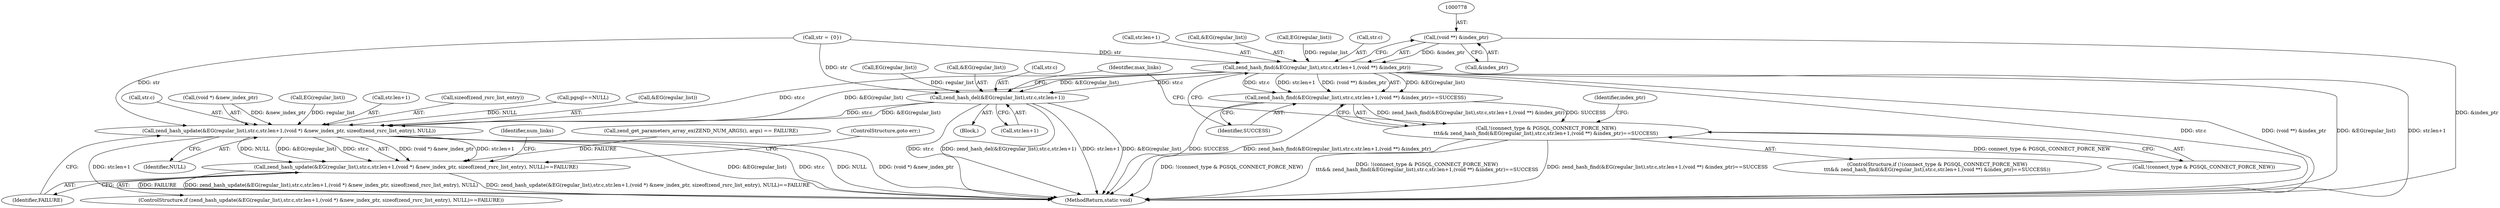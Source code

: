 digraph "0_php_4435b9142ff9813845d5c97ab29a5d637bedb257_5@pointer" {
"1000777" [label="(Call,(void **) &index_ptr)"];
"1000765" [label="(Call,zend_hash_find(&EG(regular_list),str.c,str.len+1,(void **) &index_ptr))"];
"1000764" [label="(Call,zend_hash_find(&EG(regular_list),str.c,str.len+1,(void **) &index_ptr)==SUCCESS)"];
"1000759" [label="(Call,!(connect_type & PGSQL_CONNECT_FORCE_NEW)\n\t\t\t&& zend_hash_find(&EG(regular_list),str.c,str.len+1,(void **) &index_ptr)==SUCCESS)"];
"1000830" [label="(Call,zend_hash_del(&EG(regular_list),str.c,str.len+1))"];
"1000910" [label="(Call,zend_hash_update(&EG(regular_list),str.c,str.len+1,(void *) &new_index_ptr, sizeof(zend_rsrc_list_entry), NULL))"];
"1000909" [label="(Call,zend_hash_update(&EG(regular_list),str.c,str.len+1,(void *) &new_index_ptr, sizeof(zend_rsrc_list_entry), NULL)==FAILURE)"];
"1000760" [label="(Call,!(connect_type & PGSQL_CONNECT_FORCE_NEW))"];
"1000914" [label="(Call,str.c)"];
"1000922" [label="(Call,(void *) &new_index_ptr)"];
"1000929" [label="(Identifier,FAILURE)"];
"1000912" [label="(Call,EG(regular_list))"];
"1000767" [label="(Call,EG(regular_list))"];
"1000781" [label="(Identifier,SUCCESS)"];
"1000779" [label="(Call,&index_ptr)"];
"1000832" [label="(Call,EG(regular_list))"];
"1000777" [label="(Call,(void **) &index_ptr)"];
"1000829" [label="(Block,)"];
"1000769" [label="(Call,str.c)"];
"1000909" [label="(Call,zend_hash_update(&EG(regular_list),str.c,str.len+1,(void *) &new_index_ptr, sizeof(zend_rsrc_list_entry), NULL)==FAILURE)"];
"1000772" [label="(Call,str.len+1)"];
"1000759" [label="(Call,!(connect_type & PGSQL_CONNECT_FORCE_NEW)\n\t\t\t&& zend_hash_find(&EG(regular_list),str.c,str.len+1,(void **) &index_ptr)==SUCCESS)"];
"1000875" [label="(Call,pgsql==NULL)"];
"1000837" [label="(Call,str.len+1)"];
"1000934" [label="(Identifier,num_links)"];
"1000764" [label="(Call,zend_hash_find(&EG(regular_list),str.c,str.len+1,(void **) &index_ptr)==SUCCESS)"];
"1000846" [label="(Identifier,max_links)"];
"1000911" [label="(Call,&EG(regular_list))"];
"1000342" [label="(Call,zend_get_parameters_array_ex(ZEND_NUM_ARGS(), args) == FAILURE)"];
"1000831" [label="(Call,&EG(regular_list))"];
"1000962" [label="(MethodReturn,static void)"];
"1000758" [label="(ControlStructure,if (!(connect_type & PGSQL_CONNECT_FORCE_NEW)\n\t\t\t&& zend_hash_find(&EG(regular_list),str.c,str.len+1,(void **) &index_ptr)==SUCCESS))"];
"1000324" [label="(Call,str = {0})"];
"1000910" [label="(Call,zend_hash_update(&EG(regular_list),str.c,str.len+1,(void *) &new_index_ptr, sizeof(zend_rsrc_list_entry), NULL))"];
"1000917" [label="(Call,str.len+1)"];
"1000766" [label="(Call,&EG(regular_list))"];
"1000908" [label="(ControlStructure,if (zend_hash_update(&EG(regular_list),str.c,str.len+1,(void *) &new_index_ptr, sizeof(zend_rsrc_list_entry), NULL)==FAILURE))"];
"1000931" [label="(ControlStructure,goto err;)"];
"1000928" [label="(Identifier,NULL)"];
"1000789" [label="(Identifier,index_ptr)"];
"1000830" [label="(Call,zend_hash_del(&EG(regular_list),str.c,str.len+1))"];
"1000926" [label="(Call,sizeof(zend_rsrc_list_entry))"];
"1000765" [label="(Call,zend_hash_find(&EG(regular_list),str.c,str.len+1,(void **) &index_ptr))"];
"1000834" [label="(Call,str.c)"];
"1000777" -> "1000765"  [label="AST: "];
"1000777" -> "1000779"  [label="CFG: "];
"1000778" -> "1000777"  [label="AST: "];
"1000779" -> "1000777"  [label="AST: "];
"1000765" -> "1000777"  [label="CFG: "];
"1000777" -> "1000962"  [label="DDG: &index_ptr"];
"1000777" -> "1000765"  [label="DDG: &index_ptr"];
"1000765" -> "1000764"  [label="AST: "];
"1000766" -> "1000765"  [label="AST: "];
"1000769" -> "1000765"  [label="AST: "];
"1000772" -> "1000765"  [label="AST: "];
"1000781" -> "1000765"  [label="CFG: "];
"1000765" -> "1000962"  [label="DDG: str.c"];
"1000765" -> "1000962"  [label="DDG: (void **) &index_ptr"];
"1000765" -> "1000962"  [label="DDG: &EG(regular_list)"];
"1000765" -> "1000962"  [label="DDG: str.len+1"];
"1000765" -> "1000764"  [label="DDG: &EG(regular_list)"];
"1000765" -> "1000764"  [label="DDG: str.c"];
"1000765" -> "1000764"  [label="DDG: str.len+1"];
"1000765" -> "1000764"  [label="DDG: (void **) &index_ptr"];
"1000767" -> "1000765"  [label="DDG: regular_list"];
"1000324" -> "1000765"  [label="DDG: str"];
"1000765" -> "1000830"  [label="DDG: &EG(regular_list)"];
"1000765" -> "1000830"  [label="DDG: str.c"];
"1000765" -> "1000910"  [label="DDG: &EG(regular_list)"];
"1000765" -> "1000910"  [label="DDG: str.c"];
"1000764" -> "1000759"  [label="AST: "];
"1000764" -> "1000781"  [label="CFG: "];
"1000781" -> "1000764"  [label="AST: "];
"1000759" -> "1000764"  [label="CFG: "];
"1000764" -> "1000962"  [label="DDG: SUCCESS"];
"1000764" -> "1000962"  [label="DDG: zend_hash_find(&EG(regular_list),str.c,str.len+1,(void **) &index_ptr)"];
"1000764" -> "1000759"  [label="DDG: zend_hash_find(&EG(regular_list),str.c,str.len+1,(void **) &index_ptr)"];
"1000764" -> "1000759"  [label="DDG: SUCCESS"];
"1000759" -> "1000758"  [label="AST: "];
"1000759" -> "1000760"  [label="CFG: "];
"1000760" -> "1000759"  [label="AST: "];
"1000789" -> "1000759"  [label="CFG: "];
"1000846" -> "1000759"  [label="CFG: "];
"1000759" -> "1000962"  [label="DDG: !(connect_type & PGSQL_CONNECT_FORCE_NEW)"];
"1000759" -> "1000962"  [label="DDG: !(connect_type & PGSQL_CONNECT_FORCE_NEW)\n\t\t\t&& zend_hash_find(&EG(regular_list),str.c,str.len+1,(void **) &index_ptr)==SUCCESS"];
"1000759" -> "1000962"  [label="DDG: zend_hash_find(&EG(regular_list),str.c,str.len+1,(void **) &index_ptr)==SUCCESS"];
"1000760" -> "1000759"  [label="DDG: connect_type & PGSQL_CONNECT_FORCE_NEW"];
"1000830" -> "1000829"  [label="AST: "];
"1000830" -> "1000837"  [label="CFG: "];
"1000831" -> "1000830"  [label="AST: "];
"1000834" -> "1000830"  [label="AST: "];
"1000837" -> "1000830"  [label="AST: "];
"1000846" -> "1000830"  [label="CFG: "];
"1000830" -> "1000962"  [label="DDG: str.c"];
"1000830" -> "1000962"  [label="DDG: zend_hash_del(&EG(regular_list),str.c,str.len+1)"];
"1000830" -> "1000962"  [label="DDG: str.len+1"];
"1000830" -> "1000962"  [label="DDG: &EG(regular_list)"];
"1000832" -> "1000830"  [label="DDG: regular_list"];
"1000324" -> "1000830"  [label="DDG: str"];
"1000830" -> "1000910"  [label="DDG: &EG(regular_list)"];
"1000830" -> "1000910"  [label="DDG: str.c"];
"1000910" -> "1000909"  [label="AST: "];
"1000910" -> "1000928"  [label="CFG: "];
"1000911" -> "1000910"  [label="AST: "];
"1000914" -> "1000910"  [label="AST: "];
"1000917" -> "1000910"  [label="AST: "];
"1000922" -> "1000910"  [label="AST: "];
"1000926" -> "1000910"  [label="AST: "];
"1000928" -> "1000910"  [label="AST: "];
"1000929" -> "1000910"  [label="CFG: "];
"1000910" -> "1000962"  [label="DDG: &EG(regular_list)"];
"1000910" -> "1000962"  [label="DDG: str.c"];
"1000910" -> "1000962"  [label="DDG: NULL"];
"1000910" -> "1000962"  [label="DDG: (void *) &new_index_ptr"];
"1000910" -> "1000962"  [label="DDG: str.len+1"];
"1000910" -> "1000909"  [label="DDG: (void *) &new_index_ptr"];
"1000910" -> "1000909"  [label="DDG: str.len+1"];
"1000910" -> "1000909"  [label="DDG: NULL"];
"1000910" -> "1000909"  [label="DDG: &EG(regular_list)"];
"1000910" -> "1000909"  [label="DDG: str.c"];
"1000912" -> "1000910"  [label="DDG: regular_list"];
"1000324" -> "1000910"  [label="DDG: str"];
"1000922" -> "1000910"  [label="DDG: &new_index_ptr"];
"1000875" -> "1000910"  [label="DDG: NULL"];
"1000909" -> "1000908"  [label="AST: "];
"1000909" -> "1000929"  [label="CFG: "];
"1000929" -> "1000909"  [label="AST: "];
"1000931" -> "1000909"  [label="CFG: "];
"1000934" -> "1000909"  [label="CFG: "];
"1000909" -> "1000962"  [label="DDG: FAILURE"];
"1000909" -> "1000962"  [label="DDG: zend_hash_update(&EG(regular_list),str.c,str.len+1,(void *) &new_index_ptr, sizeof(zend_rsrc_list_entry), NULL)"];
"1000909" -> "1000962"  [label="DDG: zend_hash_update(&EG(regular_list),str.c,str.len+1,(void *) &new_index_ptr, sizeof(zend_rsrc_list_entry), NULL)==FAILURE"];
"1000342" -> "1000909"  [label="DDG: FAILURE"];
}
